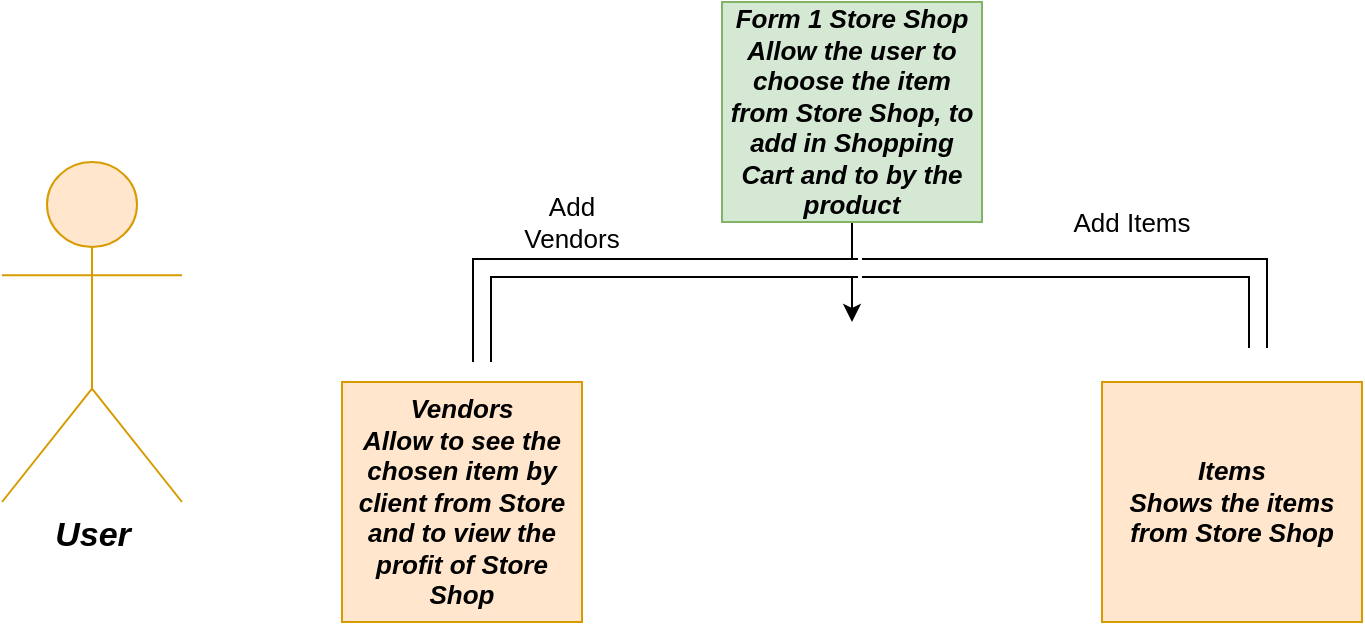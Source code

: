 <mxfile version="12.4.9" type="device"><diagram id="VoQzlpSI9GEkajZbIg2Q" name="Page-1"><mxGraphModel dx="868" dy="433" grid="1" gridSize="10" guides="1" tooltips="1" connect="1" arrows="1" fold="1" page="1" pageScale="1" pageWidth="827" pageHeight="1169" math="0" shadow="0"><root><mxCell id="0"/><mxCell id="1" parent="0"/><mxCell id="Rc6BqEsWE4wbDZXJiSEI-1" value="User" style="shape=umlActor;verticalLabelPosition=bottom;labelBackgroundColor=#ffffff;verticalAlign=top;html=1;outlineConnect=0;fontStyle=3;fontSize=17;fillColor=#ffe6cc;strokeColor=#d79b00;" vertex="1" parent="1"><mxGeometry x="100" y="90" width="90" height="170" as="geometry"/></mxCell><mxCell id="Rc6BqEsWE4wbDZXJiSEI-7" value="" style="edgeStyle=orthogonalEdgeStyle;rounded=0;orthogonalLoop=1;jettySize=auto;html=1;fontSize=13;" edge="1" parent="1" source="Rc6BqEsWE4wbDZXJiSEI-2"><mxGeometry relative="1" as="geometry"><mxPoint x="525" y="170" as="targetPoint"/></mxGeometry></mxCell><mxCell id="Rc6BqEsWE4wbDZXJiSEI-2" value="Form 1 Store Shop&lt;br style=&quot;font-size: 13px&quot;&gt;Allow the user to choose the item from Store Shop, to add in Shopping Cart and to by the product" style="rounded=0;whiteSpace=wrap;html=1;fillColor=#d5e8d4;strokeColor=#82b366;fontStyle=3;fontSize=13;" vertex="1" parent="1"><mxGeometry x="460" y="10" width="130" height="110" as="geometry"/></mxCell><mxCell id="Rc6BqEsWE4wbDZXJiSEI-8" value="Vendors&lt;br&gt;Allow to see the chosen item by client from Store and to view the profit of Store Shop" style="rounded=0;whiteSpace=wrap;html=1;fontSize=13;fillColor=#ffe6cc;strokeColor=#d79b00;fontStyle=3" vertex="1" parent="1"><mxGeometry x="270" y="200" width="120" height="120" as="geometry"/></mxCell><mxCell id="Rc6BqEsWE4wbDZXJiSEI-12" value="" style="shape=filledEdge;rounded=0;fixDash=1;endArrow=none;strokeWidth=10;fillColor=#ffffff;edgeStyle=orthogonalEdgeStyle;fontSize=13;" edge="1" parent="1"><mxGeometry width="60" height="40" relative="1" as="geometry"><mxPoint x="340" y="190" as="sourcePoint"/><mxPoint x="528" y="143" as="targetPoint"/><Array as="points"><mxPoint x="340" y="143"/></Array></mxGeometry></mxCell><mxCell id="Rc6BqEsWE4wbDZXJiSEI-14" value="Add Vendors" style="text;html=1;strokeColor=none;fillColor=none;align=center;verticalAlign=middle;whiteSpace=wrap;rounded=0;fontSize=13;" vertex="1" parent="1"><mxGeometry x="350" y="110" width="70" height="20" as="geometry"/></mxCell><mxCell id="Rc6BqEsWE4wbDZXJiSEI-16" value="Items&lt;br&gt;Shows the items from Store Shop&lt;br&gt;" style="rounded=0;whiteSpace=wrap;html=1;fontSize=13;fillColor=#ffe6cc;strokeColor=#d79b00;fontStyle=3" vertex="1" parent="1"><mxGeometry x="650" y="200" width="130" height="120" as="geometry"/></mxCell><mxCell id="Rc6BqEsWE4wbDZXJiSEI-18" value="" style="shape=filledEdge;rounded=0;fixDash=1;endArrow=none;strokeWidth=10;fillColor=#ffffff;edgeStyle=orthogonalEdgeStyle;fontSize=13;" edge="1" parent="1"><mxGeometry width="60" height="40" relative="1" as="geometry"><mxPoint x="530" y="143" as="sourcePoint"/><mxPoint x="728" y="183" as="targetPoint"/><Array as="points"><mxPoint x="728" y="143"/></Array></mxGeometry></mxCell><mxCell id="Rc6BqEsWE4wbDZXJiSEI-19" value="Add Items" style="text;html=1;strokeColor=none;fillColor=none;align=center;verticalAlign=middle;whiteSpace=wrap;rounded=0;fontSize=13;" vertex="1" parent="1"><mxGeometry x="630" y="110" width="70" height="20" as="geometry"/></mxCell></root></mxGraphModel></diagram></mxfile>